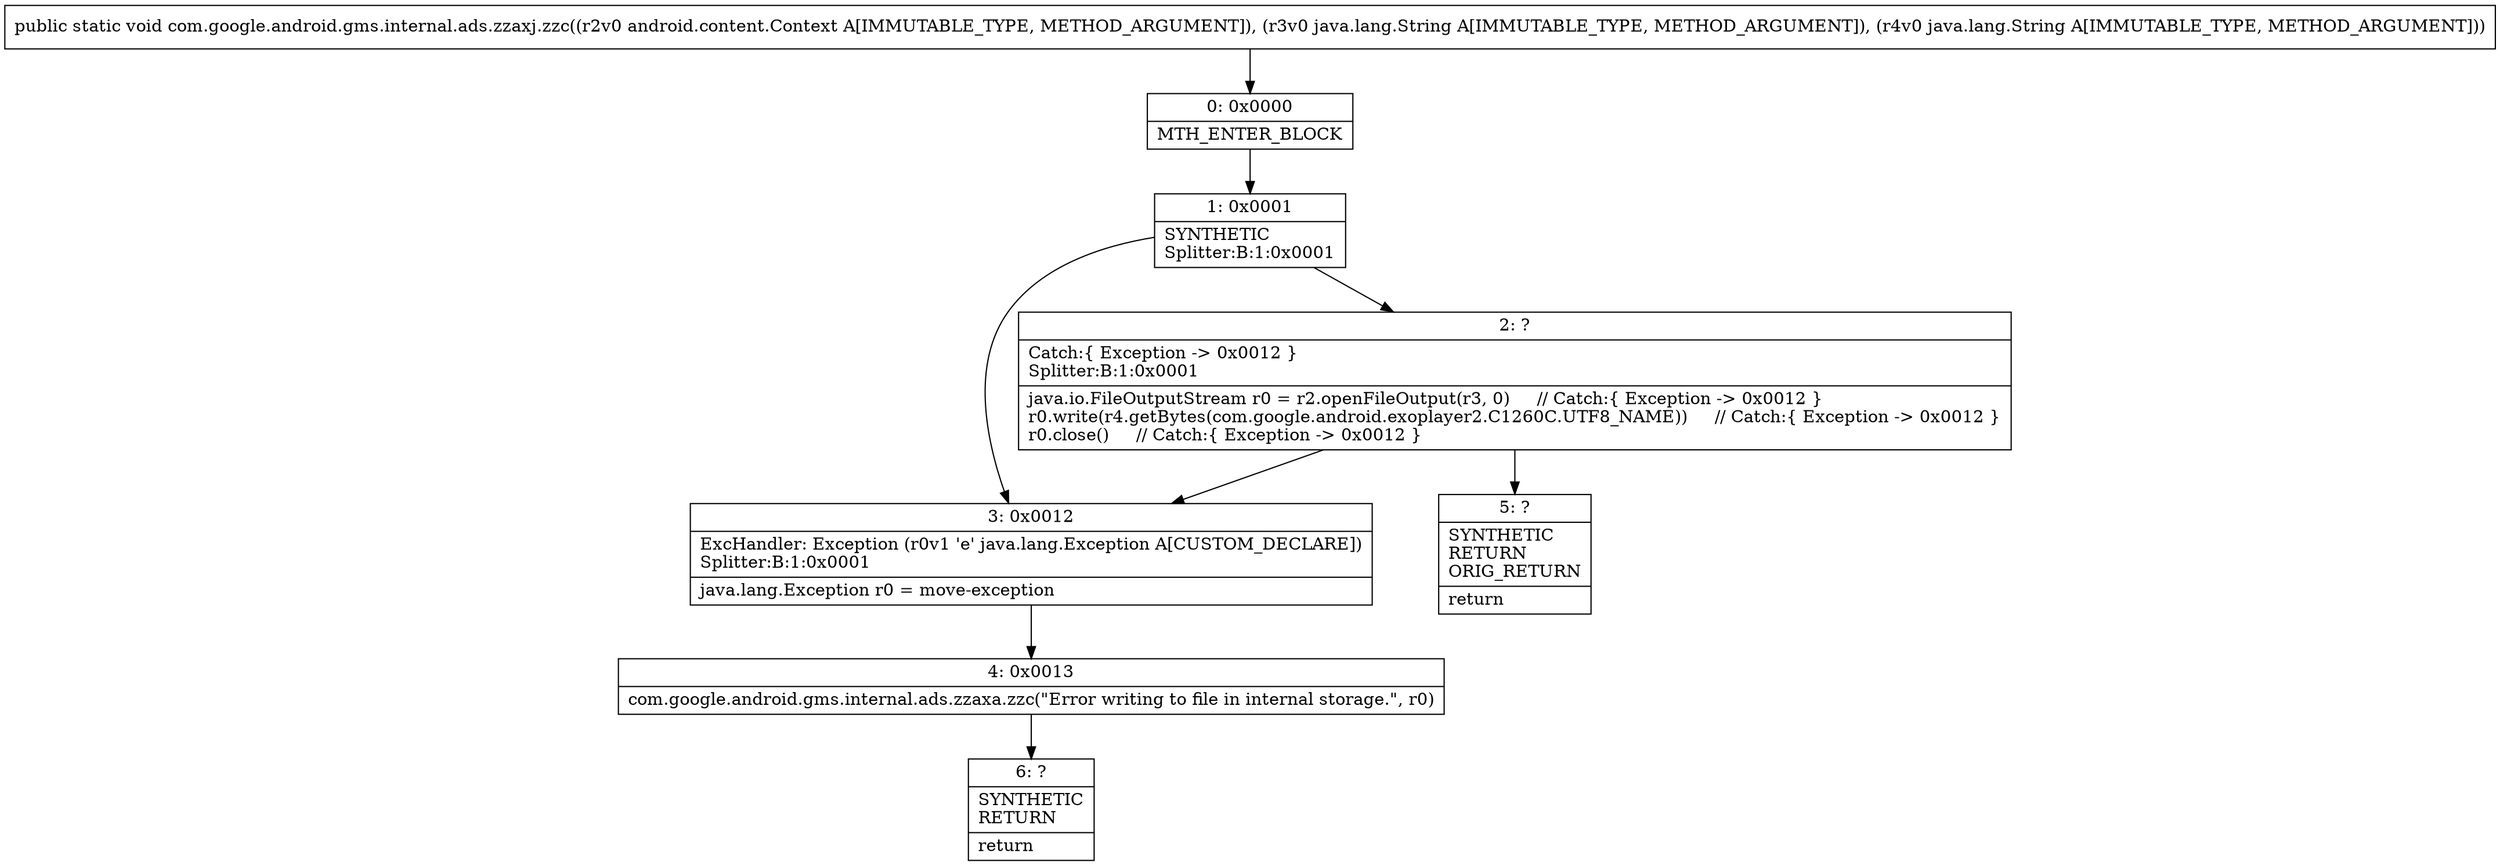 digraph "CFG forcom.google.android.gms.internal.ads.zzaxj.zzc(Landroid\/content\/Context;Ljava\/lang\/String;Ljava\/lang\/String;)V" {
Node_0 [shape=record,label="{0\:\ 0x0000|MTH_ENTER_BLOCK\l}"];
Node_1 [shape=record,label="{1\:\ 0x0001|SYNTHETIC\lSplitter:B:1:0x0001\l}"];
Node_2 [shape=record,label="{2\:\ ?|Catch:\{ Exception \-\> 0x0012 \}\lSplitter:B:1:0x0001\l|java.io.FileOutputStream r0 = r2.openFileOutput(r3, 0)     \/\/ Catch:\{ Exception \-\> 0x0012 \}\lr0.write(r4.getBytes(com.google.android.exoplayer2.C1260C.UTF8_NAME))     \/\/ Catch:\{ Exception \-\> 0x0012 \}\lr0.close()     \/\/ Catch:\{ Exception \-\> 0x0012 \}\l}"];
Node_3 [shape=record,label="{3\:\ 0x0012|ExcHandler: Exception (r0v1 'e' java.lang.Exception A[CUSTOM_DECLARE])\lSplitter:B:1:0x0001\l|java.lang.Exception r0 = move\-exception\l}"];
Node_4 [shape=record,label="{4\:\ 0x0013|com.google.android.gms.internal.ads.zzaxa.zzc(\"Error writing to file in internal storage.\", r0)\l}"];
Node_5 [shape=record,label="{5\:\ ?|SYNTHETIC\lRETURN\lORIG_RETURN\l|return\l}"];
Node_6 [shape=record,label="{6\:\ ?|SYNTHETIC\lRETURN\l|return\l}"];
MethodNode[shape=record,label="{public static void com.google.android.gms.internal.ads.zzaxj.zzc((r2v0 android.content.Context A[IMMUTABLE_TYPE, METHOD_ARGUMENT]), (r3v0 java.lang.String A[IMMUTABLE_TYPE, METHOD_ARGUMENT]), (r4v0 java.lang.String A[IMMUTABLE_TYPE, METHOD_ARGUMENT])) }"];
MethodNode -> Node_0;
Node_0 -> Node_1;
Node_1 -> Node_2;
Node_1 -> Node_3;
Node_2 -> Node_3;
Node_2 -> Node_5;
Node_3 -> Node_4;
Node_4 -> Node_6;
}


